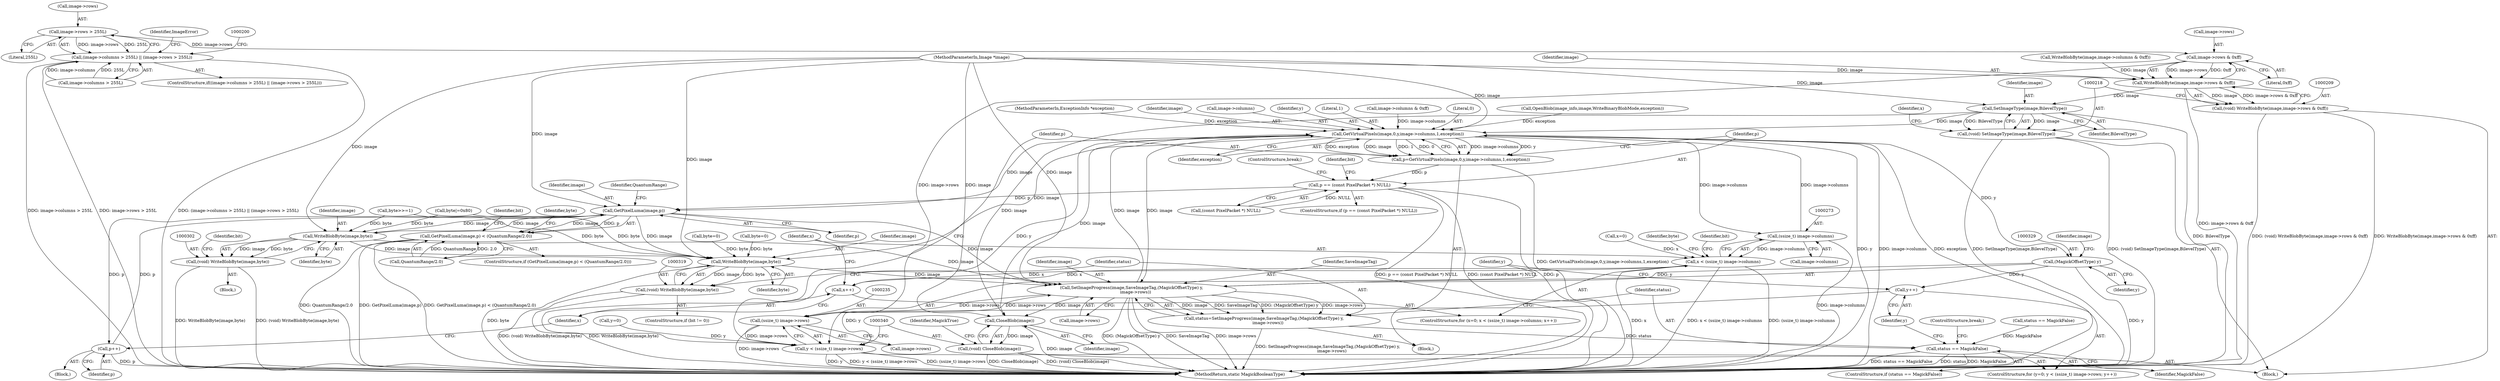 digraph "1_ImageMagick_a0108a892f9ea3c2bb1e7a49b7d71376c2ecbff7@pointer" {
"1000191" [label="(Call,image->rows > 255L)"];
"1000185" [label="(Call,(image->columns > 255L) || (image->rows > 255L))"];
"1000212" [label="(Call,image->rows & 0xff)"];
"1000210" [label="(Call,WriteBlobByte(image,image->rows & 0xff))"];
"1000208" [label="(Call,(void) WriteBlobByte(image,image->rows & 0xff))"];
"1000219" [label="(Call,SetImageType(image,BilevelType))"];
"1000217" [label="(Call,(void) SetImageType(image,BilevelType))"];
"1000244" [label="(Call,GetVirtualPixels(image,0,y,image->columns,1,exception))"];
"1000242" [label="(Call,p=GetVirtualPixels(image,0,y,image->columns,1,exception))"];
"1000254" [label="(Call,p == (const PixelPacket *) NULL)"];
"1000285" [label="(Call,GetPixelLuma(image,p))"];
"1000284" [label="(Call,GetPixelLuma(image,p) < (QuantumRange/2.0))"];
"1000303" [label="(Call,WriteBlobByte(image,byte))"];
"1000301" [label="(Call,(void) WriteBlobByte(image,byte))"];
"1000320" [label="(Call,WriteBlobByte(image,byte))"];
"1000318" [label="(Call,(void) WriteBlobByte(image,byte))"];
"1000325" [label="(Call,SetImageProgress(image,SaveImageTag,(MagickOffsetType) y,\n      image->rows))"];
"1000234" [label="(Call,(ssize_t) image->rows)"];
"1000232" [label="(Call,y < (ssize_t) image->rows)"];
"1000323" [label="(Call,status=SetImageProgress(image,SaveImageTag,(MagickOffsetType) y,\n      image->rows))"];
"1000335" [label="(Call,status == MagickFalse)"];
"1000341" [label="(Call,CloseBlob(image))"];
"1000339" [label="(Call,(void) CloseBlob(image))"];
"1000312" [label="(Call,p++)"];
"1000272" [label="(Call,(ssize_t) image->columns)"];
"1000270" [label="(Call,x < (ssize_t) image->columns)"];
"1000277" [label="(Call,x++)"];
"1000328" [label="(Call,(MagickOffsetType) y)"];
"1000239" [label="(Call,y++)"];
"1000283" [label="(ControlStructure,if (GetPixelLuma(image,p) < (QuantumRange/2.0)))"];
"1000241" [label="(Block,)"];
"1000279" [label="(Block,)"];
"1000277" [label="(Call,x++)"];
"1000252" [label="(Identifier,exception)"];
"1000203" [label="(Call,image->columns & 0xff)"];
"1000335" [label="(Call,status == MagickFalse)"];
"1000272" [label="(Call,(ssize_t) image->columns)"];
"1000201" [label="(Call,WriteBlobByte(image,image->columns & 0xff))"];
"1000213" [label="(Call,image->rows)"];
"1000233" [label="(Identifier,y)"];
"1000301" [label="(Call,(void) WriteBlobByte(image,byte))"];
"1000332" [label="(Identifier,image)"];
"1000312" [label="(Call,p++)"];
"1000325" [label="(Call,SetImageProgress(image,SaveImageTag,(MagickOffsetType) y,\n      image->rows))"];
"1000246" [label="(Literal,0)"];
"1000322" [label="(Identifier,byte)"];
"1000316" [label="(Identifier,bit)"];
"1000270" [label="(Call,x < (ssize_t) image->columns)"];
"1000339" [label="(Call,(void) CloseBlob(image))"];
"1000185" [label="(Call,(image->columns > 255L) || (image->rows > 255L))"];
"1000330" [label="(Identifier,y)"];
"1000336" [label="(Identifier,status)"];
"1000168" [label="(Call,OpenBlob(image_info,image,WriteBinaryBlobMode,exception))"];
"1000324" [label="(Identifier,status)"];
"1000286" [label="(Identifier,image)"];
"1000253" [label="(ControlStructure,if (p == (const PixelPacket *) NULL))"];
"1000212" [label="(Call,image->rows & 0xff)"];
"1000191" [label="(Call,image->rows > 255L)"];
"1000261" [label="(Identifier,bit)"];
"1000217" [label="(Call,(void) SetImageType(image,BilevelType))"];
"1000327" [label="(Identifier,SaveImageTag)"];
"1000341" [label="(Call,CloseBlob(image))"];
"1000229" [label="(Call,y=0)"];
"1000345" [label="(MethodReturn,static MagickBooleanType)"];
"1000259" [label="(ControlStructure,break;)"];
"1000107" [label="(MethodParameterIn,ExceptionInfo *exception)"];
"1000323" [label="(Call,status=SetImageProgress(image,SaveImageTag,(MagickOffsetType) y,\n      image->rows))"];
"1000245" [label="(Identifier,image)"];
"1000242" [label="(Call,p=GetVirtualPixels(image,0,y,image->columns,1,exception))"];
"1000284" [label="(Call,GetPixelLuma(image,p) < (QuantumRange/2.0))"];
"1000326" [label="(Identifier,image)"];
"1000228" [label="(ControlStructure,for (y=0; y < (ssize_t) image->rows; y++))"];
"1000300" [label="(Block,)"];
"1000287" [label="(Identifier,p)"];
"1000303" [label="(Call,WriteBlobByte(image,byte))"];
"1000232" [label="(Call,y < (ssize_t) image->rows)"];
"1000334" [label="(ControlStructure,if (status == MagickFalse))"];
"1000305" [label="(Identifier,byte)"];
"1000216" [label="(Literal,0xff)"];
"1000263" [label="(Call,byte=0)"];
"1000267" [label="(Call,x=0)"];
"1000254" [label="(Call,p == (const PixelPacket *) NULL)"];
"1000285" [label="(Call,GetPixelLuma(image,p))"];
"1000291" [label="(Call,byte|=0x80)"];
"1000186" [label="(Call,image->columns > 255L)"];
"1000184" [label="(ControlStructure,if((image->columns > 255L) || (image->rows > 255L)))"];
"1000309" [label="(Call,byte=0)"];
"1000195" [label="(Literal,255L)"];
"1000342" [label="(Identifier,image)"];
"1000314" [label="(ControlStructure,if (bit != 0))"];
"1000337" [label="(Identifier,MagickFalse)"];
"1000292" [label="(Identifier,byte)"];
"1000266" [label="(ControlStructure,for (x=0; x < (ssize_t) image->columns; x++))"];
"1000211" [label="(Identifier,image)"];
"1000240" [label="(Identifier,y)"];
"1000234" [label="(Call,(ssize_t) image->rows)"];
"1000344" [label="(Identifier,MagickTrue)"];
"1000108" [label="(Block,)"];
"1000197" [label="(Identifier,ImageError)"];
"1000248" [label="(Call,image->columns)"];
"1000244" [label="(Call,GetVirtualPixels(image,0,y,image->columns,1,exception))"];
"1000318" [label="(Call,(void) WriteBlobByte(image,byte))"];
"1000271" [label="(Identifier,x)"];
"1000223" [label="(Identifier,x)"];
"1000304" [label="(Identifier,image)"];
"1000320" [label="(Call,WriteBlobByte(image,byte))"];
"1000255" [label="(Identifier,p)"];
"1000288" [label="(Call,QuantumRange/2.0)"];
"1000338" [label="(ControlStructure,break;)"];
"1000192" [label="(Call,image->rows)"];
"1000289" [label="(Identifier,QuantumRange)"];
"1000239" [label="(Call,y++)"];
"1000280" [label="(Call,byte>>=1)"];
"1000321" [label="(Identifier,image)"];
"1000220" [label="(Identifier,image)"];
"1000313" [label="(Identifier,p)"];
"1000210" [label="(Call,WriteBlobByte(image,image->rows & 0xff))"];
"1000295" [label="(Identifier,bit)"];
"1000247" [label="(Identifier,y)"];
"1000174" [label="(Call,status == MagickFalse)"];
"1000251" [label="(Literal,1)"];
"1000256" [label="(Call,(const PixelPacket *) NULL)"];
"1000219" [label="(Call,SetImageType(image,BilevelType))"];
"1000281" [label="(Identifier,byte)"];
"1000236" [label="(Call,image->rows)"];
"1000328" [label="(Call,(MagickOffsetType) y)"];
"1000106" [label="(MethodParameterIn,Image *image)"];
"1000221" [label="(Identifier,BilevelType)"];
"1000331" [label="(Call,image->rows)"];
"1000243" [label="(Identifier,p)"];
"1000208" [label="(Call,(void) WriteBlobByte(image,image->rows & 0xff))"];
"1000278" [label="(Identifier,x)"];
"1000307" [label="(Identifier,bit)"];
"1000274" [label="(Call,image->columns)"];
"1000191" -> "1000185"  [label="AST: "];
"1000191" -> "1000195"  [label="CFG: "];
"1000192" -> "1000191"  [label="AST: "];
"1000195" -> "1000191"  [label="AST: "];
"1000185" -> "1000191"  [label="CFG: "];
"1000191" -> "1000185"  [label="DDG: image->rows"];
"1000191" -> "1000185"  [label="DDG: 255L"];
"1000191" -> "1000212"  [label="DDG: image->rows"];
"1000185" -> "1000184"  [label="AST: "];
"1000185" -> "1000186"  [label="CFG: "];
"1000186" -> "1000185"  [label="AST: "];
"1000197" -> "1000185"  [label="CFG: "];
"1000200" -> "1000185"  [label="CFG: "];
"1000185" -> "1000345"  [label="DDG: (image->columns > 255L) || (image->rows > 255L)"];
"1000185" -> "1000345"  [label="DDG: image->columns > 255L"];
"1000185" -> "1000345"  [label="DDG: image->rows > 255L"];
"1000186" -> "1000185"  [label="DDG: image->columns"];
"1000186" -> "1000185"  [label="DDG: 255L"];
"1000212" -> "1000210"  [label="AST: "];
"1000212" -> "1000216"  [label="CFG: "];
"1000213" -> "1000212"  [label="AST: "];
"1000216" -> "1000212"  [label="AST: "];
"1000210" -> "1000212"  [label="CFG: "];
"1000212" -> "1000210"  [label="DDG: image->rows"];
"1000212" -> "1000210"  [label="DDG: 0xff"];
"1000212" -> "1000234"  [label="DDG: image->rows"];
"1000210" -> "1000208"  [label="AST: "];
"1000211" -> "1000210"  [label="AST: "];
"1000208" -> "1000210"  [label="CFG: "];
"1000210" -> "1000345"  [label="DDG: image->rows & 0xff"];
"1000210" -> "1000208"  [label="DDG: image"];
"1000210" -> "1000208"  [label="DDG: image->rows & 0xff"];
"1000201" -> "1000210"  [label="DDG: image"];
"1000106" -> "1000210"  [label="DDG: image"];
"1000210" -> "1000219"  [label="DDG: image"];
"1000208" -> "1000108"  [label="AST: "];
"1000209" -> "1000208"  [label="AST: "];
"1000218" -> "1000208"  [label="CFG: "];
"1000208" -> "1000345"  [label="DDG: WriteBlobByte(image,image->rows & 0xff)"];
"1000208" -> "1000345"  [label="DDG: (void) WriteBlobByte(image,image->rows & 0xff)"];
"1000219" -> "1000217"  [label="AST: "];
"1000219" -> "1000221"  [label="CFG: "];
"1000220" -> "1000219"  [label="AST: "];
"1000221" -> "1000219"  [label="AST: "];
"1000217" -> "1000219"  [label="CFG: "];
"1000219" -> "1000345"  [label="DDG: BilevelType"];
"1000219" -> "1000217"  [label="DDG: image"];
"1000219" -> "1000217"  [label="DDG: BilevelType"];
"1000106" -> "1000219"  [label="DDG: image"];
"1000219" -> "1000244"  [label="DDG: image"];
"1000219" -> "1000341"  [label="DDG: image"];
"1000217" -> "1000108"  [label="AST: "];
"1000218" -> "1000217"  [label="AST: "];
"1000223" -> "1000217"  [label="CFG: "];
"1000217" -> "1000345"  [label="DDG: SetImageType(image,BilevelType)"];
"1000217" -> "1000345"  [label="DDG: (void) SetImageType(image,BilevelType)"];
"1000244" -> "1000242"  [label="AST: "];
"1000244" -> "1000252"  [label="CFG: "];
"1000245" -> "1000244"  [label="AST: "];
"1000246" -> "1000244"  [label="AST: "];
"1000247" -> "1000244"  [label="AST: "];
"1000248" -> "1000244"  [label="AST: "];
"1000251" -> "1000244"  [label="AST: "];
"1000252" -> "1000244"  [label="AST: "];
"1000242" -> "1000244"  [label="CFG: "];
"1000244" -> "1000345"  [label="DDG: image->columns"];
"1000244" -> "1000345"  [label="DDG: exception"];
"1000244" -> "1000345"  [label="DDG: y"];
"1000244" -> "1000242"  [label="DDG: image->columns"];
"1000244" -> "1000242"  [label="DDG: y"];
"1000244" -> "1000242"  [label="DDG: exception"];
"1000244" -> "1000242"  [label="DDG: image"];
"1000244" -> "1000242"  [label="DDG: 1"];
"1000244" -> "1000242"  [label="DDG: 0"];
"1000325" -> "1000244"  [label="DDG: image"];
"1000106" -> "1000244"  [label="DDG: image"];
"1000232" -> "1000244"  [label="DDG: y"];
"1000272" -> "1000244"  [label="DDG: image->columns"];
"1000203" -> "1000244"  [label="DDG: image->columns"];
"1000168" -> "1000244"  [label="DDG: exception"];
"1000107" -> "1000244"  [label="DDG: exception"];
"1000244" -> "1000272"  [label="DDG: image->columns"];
"1000244" -> "1000285"  [label="DDG: image"];
"1000244" -> "1000320"  [label="DDG: image"];
"1000244" -> "1000325"  [label="DDG: image"];
"1000244" -> "1000328"  [label="DDG: y"];
"1000244" -> "1000341"  [label="DDG: image"];
"1000242" -> "1000241"  [label="AST: "];
"1000243" -> "1000242"  [label="AST: "];
"1000255" -> "1000242"  [label="CFG: "];
"1000242" -> "1000345"  [label="DDG: GetVirtualPixels(image,0,y,image->columns,1,exception)"];
"1000242" -> "1000254"  [label="DDG: p"];
"1000254" -> "1000253"  [label="AST: "];
"1000254" -> "1000256"  [label="CFG: "];
"1000255" -> "1000254"  [label="AST: "];
"1000256" -> "1000254"  [label="AST: "];
"1000259" -> "1000254"  [label="CFG: "];
"1000261" -> "1000254"  [label="CFG: "];
"1000254" -> "1000345"  [label="DDG: p"];
"1000254" -> "1000345"  [label="DDG: p == (const PixelPacket *) NULL"];
"1000254" -> "1000345"  [label="DDG: (const PixelPacket *) NULL"];
"1000256" -> "1000254"  [label="DDG: NULL"];
"1000254" -> "1000285"  [label="DDG: p"];
"1000285" -> "1000284"  [label="AST: "];
"1000285" -> "1000287"  [label="CFG: "];
"1000286" -> "1000285"  [label="AST: "];
"1000287" -> "1000285"  [label="AST: "];
"1000289" -> "1000285"  [label="CFG: "];
"1000285" -> "1000284"  [label="DDG: image"];
"1000285" -> "1000284"  [label="DDG: p"];
"1000303" -> "1000285"  [label="DDG: image"];
"1000106" -> "1000285"  [label="DDG: image"];
"1000312" -> "1000285"  [label="DDG: p"];
"1000285" -> "1000303"  [label="DDG: image"];
"1000285" -> "1000312"  [label="DDG: p"];
"1000285" -> "1000320"  [label="DDG: image"];
"1000285" -> "1000325"  [label="DDG: image"];
"1000284" -> "1000283"  [label="AST: "];
"1000284" -> "1000288"  [label="CFG: "];
"1000288" -> "1000284"  [label="AST: "];
"1000292" -> "1000284"  [label="CFG: "];
"1000295" -> "1000284"  [label="CFG: "];
"1000284" -> "1000345"  [label="DDG: GetPixelLuma(image,p)"];
"1000284" -> "1000345"  [label="DDG: GetPixelLuma(image,p) < (QuantumRange/2.0)"];
"1000284" -> "1000345"  [label="DDG: QuantumRange/2.0"];
"1000288" -> "1000284"  [label="DDG: QuantumRange"];
"1000288" -> "1000284"  [label="DDG: 2.0"];
"1000303" -> "1000301"  [label="AST: "];
"1000303" -> "1000305"  [label="CFG: "];
"1000304" -> "1000303"  [label="AST: "];
"1000305" -> "1000303"  [label="AST: "];
"1000301" -> "1000303"  [label="CFG: "];
"1000303" -> "1000301"  [label="DDG: image"];
"1000303" -> "1000301"  [label="DDG: byte"];
"1000106" -> "1000303"  [label="DDG: image"];
"1000291" -> "1000303"  [label="DDG: byte"];
"1000280" -> "1000303"  [label="DDG: byte"];
"1000303" -> "1000320"  [label="DDG: image"];
"1000303" -> "1000325"  [label="DDG: image"];
"1000301" -> "1000300"  [label="AST: "];
"1000302" -> "1000301"  [label="AST: "];
"1000307" -> "1000301"  [label="CFG: "];
"1000301" -> "1000345"  [label="DDG: WriteBlobByte(image,byte)"];
"1000301" -> "1000345"  [label="DDG: (void) WriteBlobByte(image,byte)"];
"1000320" -> "1000318"  [label="AST: "];
"1000320" -> "1000322"  [label="CFG: "];
"1000321" -> "1000320"  [label="AST: "];
"1000322" -> "1000320"  [label="AST: "];
"1000318" -> "1000320"  [label="CFG: "];
"1000320" -> "1000345"  [label="DDG: byte"];
"1000320" -> "1000318"  [label="DDG: image"];
"1000320" -> "1000318"  [label="DDG: byte"];
"1000106" -> "1000320"  [label="DDG: image"];
"1000309" -> "1000320"  [label="DDG: byte"];
"1000291" -> "1000320"  [label="DDG: byte"];
"1000263" -> "1000320"  [label="DDG: byte"];
"1000280" -> "1000320"  [label="DDG: byte"];
"1000320" -> "1000325"  [label="DDG: image"];
"1000318" -> "1000314"  [label="AST: "];
"1000319" -> "1000318"  [label="AST: "];
"1000324" -> "1000318"  [label="CFG: "];
"1000318" -> "1000345"  [label="DDG: (void) WriteBlobByte(image,byte)"];
"1000318" -> "1000345"  [label="DDG: WriteBlobByte(image,byte)"];
"1000325" -> "1000323"  [label="AST: "];
"1000325" -> "1000331"  [label="CFG: "];
"1000326" -> "1000325"  [label="AST: "];
"1000327" -> "1000325"  [label="AST: "];
"1000328" -> "1000325"  [label="AST: "];
"1000331" -> "1000325"  [label="AST: "];
"1000323" -> "1000325"  [label="CFG: "];
"1000325" -> "1000345"  [label="DDG: image->rows"];
"1000325" -> "1000345"  [label="DDG: (MagickOffsetType) y"];
"1000325" -> "1000345"  [label="DDG: SaveImageTag"];
"1000325" -> "1000234"  [label="DDG: image->rows"];
"1000325" -> "1000323"  [label="DDG: image"];
"1000325" -> "1000323"  [label="DDG: SaveImageTag"];
"1000325" -> "1000323"  [label="DDG: (MagickOffsetType) y"];
"1000325" -> "1000323"  [label="DDG: image->rows"];
"1000106" -> "1000325"  [label="DDG: image"];
"1000328" -> "1000325"  [label="DDG: y"];
"1000234" -> "1000325"  [label="DDG: image->rows"];
"1000325" -> "1000341"  [label="DDG: image"];
"1000234" -> "1000232"  [label="AST: "];
"1000234" -> "1000236"  [label="CFG: "];
"1000235" -> "1000234"  [label="AST: "];
"1000236" -> "1000234"  [label="AST: "];
"1000232" -> "1000234"  [label="CFG: "];
"1000234" -> "1000345"  [label="DDG: image->rows"];
"1000234" -> "1000232"  [label="DDG: image->rows"];
"1000232" -> "1000228"  [label="AST: "];
"1000233" -> "1000232"  [label="AST: "];
"1000243" -> "1000232"  [label="CFG: "];
"1000340" -> "1000232"  [label="CFG: "];
"1000232" -> "1000345"  [label="DDG: y"];
"1000232" -> "1000345"  [label="DDG: y < (ssize_t) image->rows"];
"1000232" -> "1000345"  [label="DDG: (ssize_t) image->rows"];
"1000239" -> "1000232"  [label="DDG: y"];
"1000229" -> "1000232"  [label="DDG: y"];
"1000323" -> "1000241"  [label="AST: "];
"1000324" -> "1000323"  [label="AST: "];
"1000336" -> "1000323"  [label="CFG: "];
"1000323" -> "1000345"  [label="DDG: SetImageProgress(image,SaveImageTag,(MagickOffsetType) y,\n      image->rows)"];
"1000323" -> "1000335"  [label="DDG: status"];
"1000335" -> "1000334"  [label="AST: "];
"1000335" -> "1000337"  [label="CFG: "];
"1000336" -> "1000335"  [label="AST: "];
"1000337" -> "1000335"  [label="AST: "];
"1000338" -> "1000335"  [label="CFG: "];
"1000240" -> "1000335"  [label="CFG: "];
"1000335" -> "1000345"  [label="DDG: status"];
"1000335" -> "1000345"  [label="DDG: MagickFalse"];
"1000335" -> "1000345"  [label="DDG: status == MagickFalse"];
"1000174" -> "1000335"  [label="DDG: MagickFalse"];
"1000341" -> "1000339"  [label="AST: "];
"1000341" -> "1000342"  [label="CFG: "];
"1000342" -> "1000341"  [label="AST: "];
"1000339" -> "1000341"  [label="CFG: "];
"1000341" -> "1000345"  [label="DDG: image"];
"1000341" -> "1000339"  [label="DDG: image"];
"1000106" -> "1000341"  [label="DDG: image"];
"1000339" -> "1000108"  [label="AST: "];
"1000340" -> "1000339"  [label="AST: "];
"1000344" -> "1000339"  [label="CFG: "];
"1000339" -> "1000345"  [label="DDG: (void) CloseBlob(image)"];
"1000339" -> "1000345"  [label="DDG: CloseBlob(image)"];
"1000312" -> "1000279"  [label="AST: "];
"1000312" -> "1000313"  [label="CFG: "];
"1000313" -> "1000312"  [label="AST: "];
"1000278" -> "1000312"  [label="CFG: "];
"1000312" -> "1000345"  [label="DDG: p"];
"1000272" -> "1000270"  [label="AST: "];
"1000272" -> "1000274"  [label="CFG: "];
"1000273" -> "1000272"  [label="AST: "];
"1000274" -> "1000272"  [label="AST: "];
"1000270" -> "1000272"  [label="CFG: "];
"1000272" -> "1000345"  [label="DDG: image->columns"];
"1000272" -> "1000270"  [label="DDG: image->columns"];
"1000270" -> "1000266"  [label="AST: "];
"1000271" -> "1000270"  [label="AST: "];
"1000281" -> "1000270"  [label="CFG: "];
"1000316" -> "1000270"  [label="CFG: "];
"1000270" -> "1000345"  [label="DDG: x < (ssize_t) image->columns"];
"1000270" -> "1000345"  [label="DDG: (ssize_t) image->columns"];
"1000270" -> "1000345"  [label="DDG: x"];
"1000267" -> "1000270"  [label="DDG: x"];
"1000277" -> "1000270"  [label="DDG: x"];
"1000270" -> "1000277"  [label="DDG: x"];
"1000277" -> "1000266"  [label="AST: "];
"1000277" -> "1000278"  [label="CFG: "];
"1000278" -> "1000277"  [label="AST: "];
"1000271" -> "1000277"  [label="CFG: "];
"1000328" -> "1000330"  [label="CFG: "];
"1000329" -> "1000328"  [label="AST: "];
"1000330" -> "1000328"  [label="AST: "];
"1000332" -> "1000328"  [label="CFG: "];
"1000328" -> "1000345"  [label="DDG: y"];
"1000328" -> "1000239"  [label="DDG: y"];
"1000239" -> "1000228"  [label="AST: "];
"1000239" -> "1000240"  [label="CFG: "];
"1000240" -> "1000239"  [label="AST: "];
"1000233" -> "1000239"  [label="CFG: "];
}
